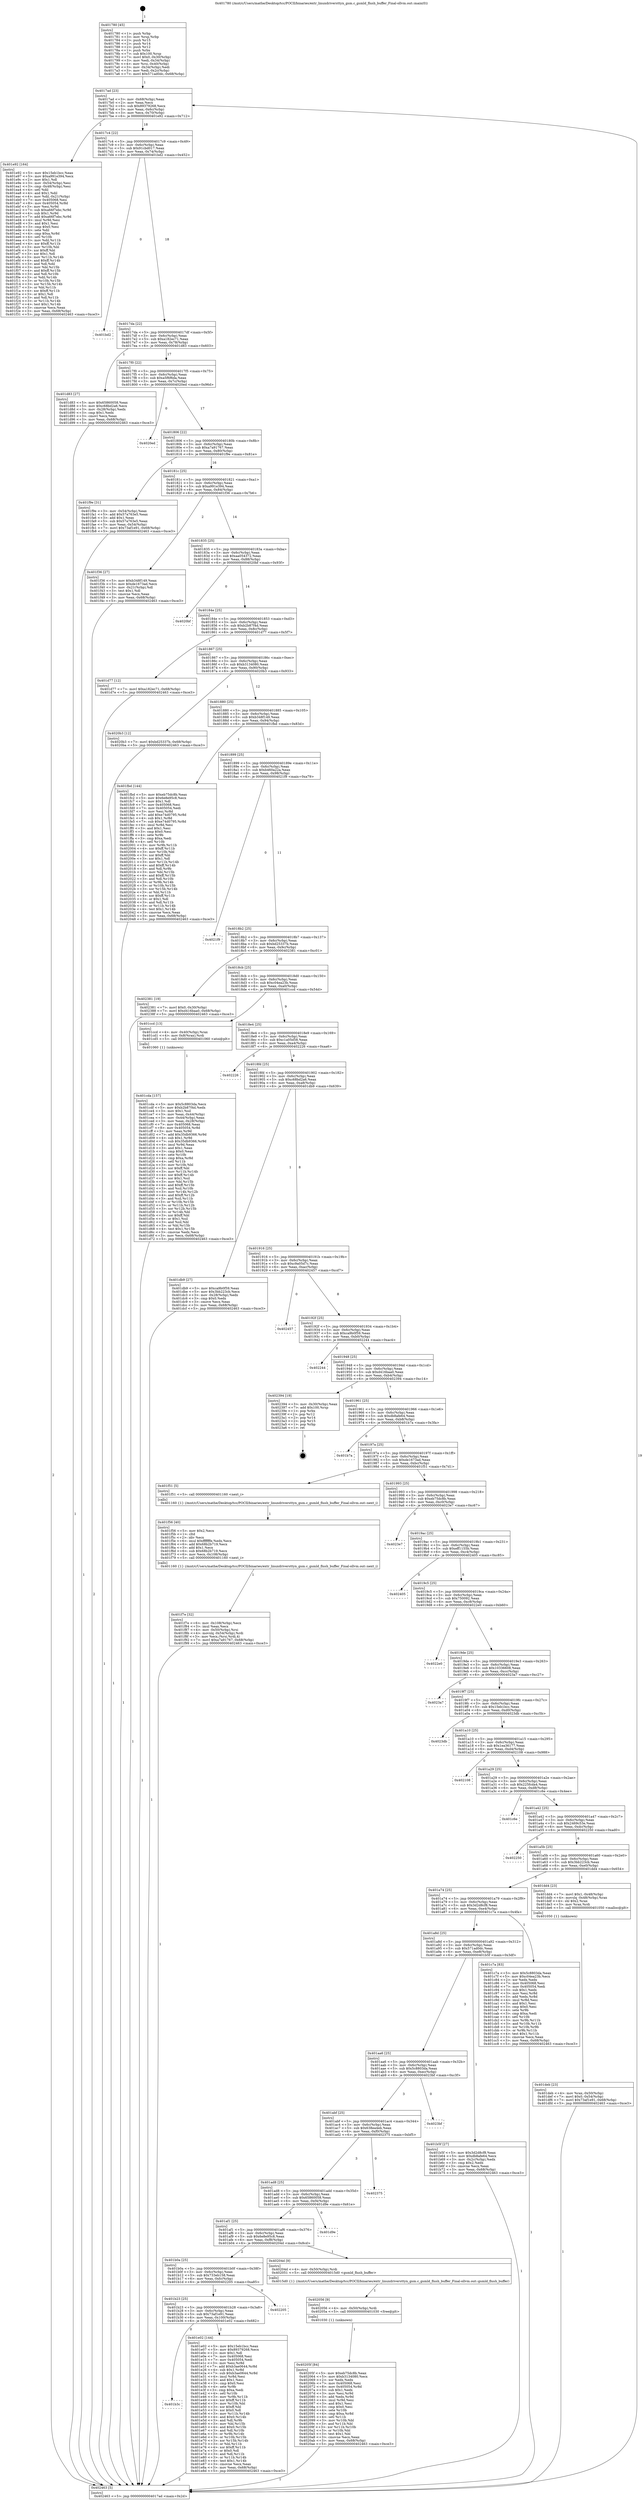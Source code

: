 digraph "0x401780" {
  label = "0x401780 (/mnt/c/Users/mathe/Desktop/tcc/POCII/binaries/extr_linuxdriversttyn_gsm.c_gsmld_flush_buffer_Final-ollvm.out::main(0))"
  labelloc = "t"
  node[shape=record]

  Entry [label="",width=0.3,height=0.3,shape=circle,fillcolor=black,style=filled]
  "0x4017ad" [label="{
     0x4017ad [23]\l
     | [instrs]\l
     &nbsp;&nbsp;0x4017ad \<+3\>: mov -0x68(%rbp),%eax\l
     &nbsp;&nbsp;0x4017b0 \<+2\>: mov %eax,%ecx\l
     &nbsp;&nbsp;0x4017b2 \<+6\>: sub $0x89379268,%ecx\l
     &nbsp;&nbsp;0x4017b8 \<+3\>: mov %eax,-0x6c(%rbp)\l
     &nbsp;&nbsp;0x4017bb \<+3\>: mov %ecx,-0x70(%rbp)\l
     &nbsp;&nbsp;0x4017be \<+6\>: je 0000000000401e92 \<main+0x712\>\l
  }"]
  "0x401e92" [label="{
     0x401e92 [164]\l
     | [instrs]\l
     &nbsp;&nbsp;0x401e92 \<+5\>: mov $0x15eb1bcc,%eax\l
     &nbsp;&nbsp;0x401e97 \<+5\>: mov $0xa991e394,%ecx\l
     &nbsp;&nbsp;0x401e9c \<+2\>: mov $0x1,%dl\l
     &nbsp;&nbsp;0x401e9e \<+3\>: mov -0x54(%rbp),%esi\l
     &nbsp;&nbsp;0x401ea1 \<+3\>: cmp -0x48(%rbp),%esi\l
     &nbsp;&nbsp;0x401ea4 \<+4\>: setl %dil\l
     &nbsp;&nbsp;0x401ea8 \<+4\>: and $0x1,%dil\l
     &nbsp;&nbsp;0x401eac \<+4\>: mov %dil,-0x21(%rbp)\l
     &nbsp;&nbsp;0x401eb0 \<+7\>: mov 0x405068,%esi\l
     &nbsp;&nbsp;0x401eb7 \<+8\>: mov 0x405054,%r8d\l
     &nbsp;&nbsp;0x401ebf \<+3\>: mov %esi,%r9d\l
     &nbsp;&nbsp;0x401ec2 \<+7\>: sub $0xa66f7ebc,%r9d\l
     &nbsp;&nbsp;0x401ec9 \<+4\>: sub $0x1,%r9d\l
     &nbsp;&nbsp;0x401ecd \<+7\>: add $0xa66f7ebc,%r9d\l
     &nbsp;&nbsp;0x401ed4 \<+4\>: imul %r9d,%esi\l
     &nbsp;&nbsp;0x401ed8 \<+3\>: and $0x1,%esi\l
     &nbsp;&nbsp;0x401edb \<+3\>: cmp $0x0,%esi\l
     &nbsp;&nbsp;0x401ede \<+4\>: sete %dil\l
     &nbsp;&nbsp;0x401ee2 \<+4\>: cmp $0xa,%r8d\l
     &nbsp;&nbsp;0x401ee6 \<+4\>: setl %r10b\l
     &nbsp;&nbsp;0x401eea \<+3\>: mov %dil,%r11b\l
     &nbsp;&nbsp;0x401eed \<+4\>: xor $0xff,%r11b\l
     &nbsp;&nbsp;0x401ef1 \<+3\>: mov %r10b,%bl\l
     &nbsp;&nbsp;0x401ef4 \<+3\>: xor $0xff,%bl\l
     &nbsp;&nbsp;0x401ef7 \<+3\>: xor $0x1,%dl\l
     &nbsp;&nbsp;0x401efa \<+3\>: mov %r11b,%r14b\l
     &nbsp;&nbsp;0x401efd \<+4\>: and $0xff,%r14b\l
     &nbsp;&nbsp;0x401f01 \<+3\>: and %dl,%dil\l
     &nbsp;&nbsp;0x401f04 \<+3\>: mov %bl,%r15b\l
     &nbsp;&nbsp;0x401f07 \<+4\>: and $0xff,%r15b\l
     &nbsp;&nbsp;0x401f0b \<+3\>: and %dl,%r10b\l
     &nbsp;&nbsp;0x401f0e \<+3\>: or %dil,%r14b\l
     &nbsp;&nbsp;0x401f11 \<+3\>: or %r10b,%r15b\l
     &nbsp;&nbsp;0x401f14 \<+3\>: xor %r15b,%r14b\l
     &nbsp;&nbsp;0x401f17 \<+3\>: or %bl,%r11b\l
     &nbsp;&nbsp;0x401f1a \<+4\>: xor $0xff,%r11b\l
     &nbsp;&nbsp;0x401f1e \<+3\>: or $0x1,%dl\l
     &nbsp;&nbsp;0x401f21 \<+3\>: and %dl,%r11b\l
     &nbsp;&nbsp;0x401f24 \<+3\>: or %r11b,%r14b\l
     &nbsp;&nbsp;0x401f27 \<+4\>: test $0x1,%r14b\l
     &nbsp;&nbsp;0x401f2b \<+3\>: cmovne %ecx,%eax\l
     &nbsp;&nbsp;0x401f2e \<+3\>: mov %eax,-0x68(%rbp)\l
     &nbsp;&nbsp;0x401f31 \<+5\>: jmp 0000000000402463 \<main+0xce3\>\l
  }"]
  "0x4017c4" [label="{
     0x4017c4 [22]\l
     | [instrs]\l
     &nbsp;&nbsp;0x4017c4 \<+5\>: jmp 00000000004017c9 \<main+0x49\>\l
     &nbsp;&nbsp;0x4017c9 \<+3\>: mov -0x6c(%rbp),%eax\l
     &nbsp;&nbsp;0x4017cc \<+5\>: sub $0x91cbd017,%eax\l
     &nbsp;&nbsp;0x4017d1 \<+3\>: mov %eax,-0x74(%rbp)\l
     &nbsp;&nbsp;0x4017d4 \<+6\>: je 0000000000401bd2 \<main+0x452\>\l
  }"]
  Exit [label="",width=0.3,height=0.3,shape=circle,fillcolor=black,style=filled,peripheries=2]
  "0x401bd2" [label="{
     0x401bd2\l
  }", style=dashed]
  "0x4017da" [label="{
     0x4017da [22]\l
     | [instrs]\l
     &nbsp;&nbsp;0x4017da \<+5\>: jmp 00000000004017df \<main+0x5f\>\l
     &nbsp;&nbsp;0x4017df \<+3\>: mov -0x6c(%rbp),%eax\l
     &nbsp;&nbsp;0x4017e2 \<+5\>: sub $0xa182ec71,%eax\l
     &nbsp;&nbsp;0x4017e7 \<+3\>: mov %eax,-0x78(%rbp)\l
     &nbsp;&nbsp;0x4017ea \<+6\>: je 0000000000401d83 \<main+0x603\>\l
  }"]
  "0x40205f" [label="{
     0x40205f [84]\l
     | [instrs]\l
     &nbsp;&nbsp;0x40205f \<+5\>: mov $0xeb75dc8b,%eax\l
     &nbsp;&nbsp;0x402064 \<+5\>: mov $0xb3134080,%ecx\l
     &nbsp;&nbsp;0x402069 \<+2\>: xor %edx,%edx\l
     &nbsp;&nbsp;0x40206b \<+7\>: mov 0x405068,%esi\l
     &nbsp;&nbsp;0x402072 \<+8\>: mov 0x405054,%r8d\l
     &nbsp;&nbsp;0x40207a \<+3\>: sub $0x1,%edx\l
     &nbsp;&nbsp;0x40207d \<+3\>: mov %esi,%r9d\l
     &nbsp;&nbsp;0x402080 \<+3\>: add %edx,%r9d\l
     &nbsp;&nbsp;0x402083 \<+4\>: imul %r9d,%esi\l
     &nbsp;&nbsp;0x402087 \<+3\>: and $0x1,%esi\l
     &nbsp;&nbsp;0x40208a \<+3\>: cmp $0x0,%esi\l
     &nbsp;&nbsp;0x40208d \<+4\>: sete %r10b\l
     &nbsp;&nbsp;0x402091 \<+4\>: cmp $0xa,%r8d\l
     &nbsp;&nbsp;0x402095 \<+4\>: setl %r11b\l
     &nbsp;&nbsp;0x402099 \<+3\>: mov %r10b,%bl\l
     &nbsp;&nbsp;0x40209c \<+3\>: and %r11b,%bl\l
     &nbsp;&nbsp;0x40209f \<+3\>: xor %r11b,%r10b\l
     &nbsp;&nbsp;0x4020a2 \<+3\>: or %r10b,%bl\l
     &nbsp;&nbsp;0x4020a5 \<+3\>: test $0x1,%bl\l
     &nbsp;&nbsp;0x4020a8 \<+3\>: cmovne %ecx,%eax\l
     &nbsp;&nbsp;0x4020ab \<+3\>: mov %eax,-0x68(%rbp)\l
     &nbsp;&nbsp;0x4020ae \<+5\>: jmp 0000000000402463 \<main+0xce3\>\l
  }"]
  "0x401d83" [label="{
     0x401d83 [27]\l
     | [instrs]\l
     &nbsp;&nbsp;0x401d83 \<+5\>: mov $0x65860058,%eax\l
     &nbsp;&nbsp;0x401d88 \<+5\>: mov $0xc68bd2a6,%ecx\l
     &nbsp;&nbsp;0x401d8d \<+3\>: mov -0x28(%rbp),%edx\l
     &nbsp;&nbsp;0x401d90 \<+3\>: cmp $0x1,%edx\l
     &nbsp;&nbsp;0x401d93 \<+3\>: cmovl %ecx,%eax\l
     &nbsp;&nbsp;0x401d96 \<+3\>: mov %eax,-0x68(%rbp)\l
     &nbsp;&nbsp;0x401d99 \<+5\>: jmp 0000000000402463 \<main+0xce3\>\l
  }"]
  "0x4017f0" [label="{
     0x4017f0 [22]\l
     | [instrs]\l
     &nbsp;&nbsp;0x4017f0 \<+5\>: jmp 00000000004017f5 \<main+0x75\>\l
     &nbsp;&nbsp;0x4017f5 \<+3\>: mov -0x6c(%rbp),%eax\l
     &nbsp;&nbsp;0x4017f8 \<+5\>: sub $0xa5f6f6da,%eax\l
     &nbsp;&nbsp;0x4017fd \<+3\>: mov %eax,-0x7c(%rbp)\l
     &nbsp;&nbsp;0x401800 \<+6\>: je 00000000004020ed \<main+0x96d\>\l
  }"]
  "0x402056" [label="{
     0x402056 [9]\l
     | [instrs]\l
     &nbsp;&nbsp;0x402056 \<+4\>: mov -0x50(%rbp),%rdi\l
     &nbsp;&nbsp;0x40205a \<+5\>: call 0000000000401030 \<free@plt\>\l
     | [calls]\l
     &nbsp;&nbsp;0x401030 \{1\} (unknown)\l
  }"]
  "0x4020ed" [label="{
     0x4020ed\l
  }", style=dashed]
  "0x401806" [label="{
     0x401806 [22]\l
     | [instrs]\l
     &nbsp;&nbsp;0x401806 \<+5\>: jmp 000000000040180b \<main+0x8b\>\l
     &nbsp;&nbsp;0x40180b \<+3\>: mov -0x6c(%rbp),%eax\l
     &nbsp;&nbsp;0x40180e \<+5\>: sub $0xa7a91767,%eax\l
     &nbsp;&nbsp;0x401813 \<+3\>: mov %eax,-0x80(%rbp)\l
     &nbsp;&nbsp;0x401816 \<+6\>: je 0000000000401f9e \<main+0x81e\>\l
  }"]
  "0x401f7e" [label="{
     0x401f7e [32]\l
     | [instrs]\l
     &nbsp;&nbsp;0x401f7e \<+6\>: mov -0x108(%rbp),%ecx\l
     &nbsp;&nbsp;0x401f84 \<+3\>: imul %eax,%ecx\l
     &nbsp;&nbsp;0x401f87 \<+4\>: mov -0x50(%rbp),%rsi\l
     &nbsp;&nbsp;0x401f8b \<+4\>: movslq -0x54(%rbp),%rdi\l
     &nbsp;&nbsp;0x401f8f \<+3\>: mov %ecx,(%rsi,%rdi,4)\l
     &nbsp;&nbsp;0x401f92 \<+7\>: movl $0xa7a91767,-0x68(%rbp)\l
     &nbsp;&nbsp;0x401f99 \<+5\>: jmp 0000000000402463 \<main+0xce3\>\l
  }"]
  "0x401f9e" [label="{
     0x401f9e [31]\l
     | [instrs]\l
     &nbsp;&nbsp;0x401f9e \<+3\>: mov -0x54(%rbp),%eax\l
     &nbsp;&nbsp;0x401fa1 \<+5\>: add $0x57a763e5,%eax\l
     &nbsp;&nbsp;0x401fa6 \<+3\>: add $0x1,%eax\l
     &nbsp;&nbsp;0x401fa9 \<+5\>: sub $0x57a763e5,%eax\l
     &nbsp;&nbsp;0x401fae \<+3\>: mov %eax,-0x54(%rbp)\l
     &nbsp;&nbsp;0x401fb1 \<+7\>: movl $0x73af1e91,-0x68(%rbp)\l
     &nbsp;&nbsp;0x401fb8 \<+5\>: jmp 0000000000402463 \<main+0xce3\>\l
  }"]
  "0x40181c" [label="{
     0x40181c [25]\l
     | [instrs]\l
     &nbsp;&nbsp;0x40181c \<+5\>: jmp 0000000000401821 \<main+0xa1\>\l
     &nbsp;&nbsp;0x401821 \<+3\>: mov -0x6c(%rbp),%eax\l
     &nbsp;&nbsp;0x401824 \<+5\>: sub $0xa991e394,%eax\l
     &nbsp;&nbsp;0x401829 \<+6\>: mov %eax,-0x84(%rbp)\l
     &nbsp;&nbsp;0x40182f \<+6\>: je 0000000000401f36 \<main+0x7b6\>\l
  }"]
  "0x401f56" [label="{
     0x401f56 [40]\l
     | [instrs]\l
     &nbsp;&nbsp;0x401f56 \<+5\>: mov $0x2,%ecx\l
     &nbsp;&nbsp;0x401f5b \<+1\>: cltd\l
     &nbsp;&nbsp;0x401f5c \<+2\>: idiv %ecx\l
     &nbsp;&nbsp;0x401f5e \<+6\>: imul $0xfffffffe,%edx,%ecx\l
     &nbsp;&nbsp;0x401f64 \<+6\>: add $0x68b2b719,%ecx\l
     &nbsp;&nbsp;0x401f6a \<+3\>: add $0x1,%ecx\l
     &nbsp;&nbsp;0x401f6d \<+6\>: sub $0x68b2b719,%ecx\l
     &nbsp;&nbsp;0x401f73 \<+6\>: mov %ecx,-0x108(%rbp)\l
     &nbsp;&nbsp;0x401f79 \<+5\>: call 0000000000401160 \<next_i\>\l
     | [calls]\l
     &nbsp;&nbsp;0x401160 \{1\} (/mnt/c/Users/mathe/Desktop/tcc/POCII/binaries/extr_linuxdriversttyn_gsm.c_gsmld_flush_buffer_Final-ollvm.out::next_i)\l
  }"]
  "0x401f36" [label="{
     0x401f36 [27]\l
     | [instrs]\l
     &nbsp;&nbsp;0x401f36 \<+5\>: mov $0xb348f149,%eax\l
     &nbsp;&nbsp;0x401f3b \<+5\>: mov $0xde1673ad,%ecx\l
     &nbsp;&nbsp;0x401f40 \<+3\>: mov -0x21(%rbp),%dl\l
     &nbsp;&nbsp;0x401f43 \<+3\>: test $0x1,%dl\l
     &nbsp;&nbsp;0x401f46 \<+3\>: cmovne %ecx,%eax\l
     &nbsp;&nbsp;0x401f49 \<+3\>: mov %eax,-0x68(%rbp)\l
     &nbsp;&nbsp;0x401f4c \<+5\>: jmp 0000000000402463 \<main+0xce3\>\l
  }"]
  "0x401835" [label="{
     0x401835 [25]\l
     | [instrs]\l
     &nbsp;&nbsp;0x401835 \<+5\>: jmp 000000000040183a \<main+0xba\>\l
     &nbsp;&nbsp;0x40183a \<+3\>: mov -0x6c(%rbp),%eax\l
     &nbsp;&nbsp;0x40183d \<+5\>: sub $0xaa054372,%eax\l
     &nbsp;&nbsp;0x401842 \<+6\>: mov %eax,-0x88(%rbp)\l
     &nbsp;&nbsp;0x401848 \<+6\>: je 00000000004020bf \<main+0x93f\>\l
  }"]
  "0x401b3c" [label="{
     0x401b3c\l
  }", style=dashed]
  "0x4020bf" [label="{
     0x4020bf\l
  }", style=dashed]
  "0x40184e" [label="{
     0x40184e [25]\l
     | [instrs]\l
     &nbsp;&nbsp;0x40184e \<+5\>: jmp 0000000000401853 \<main+0xd3\>\l
     &nbsp;&nbsp;0x401853 \<+3\>: mov -0x6c(%rbp),%eax\l
     &nbsp;&nbsp;0x401856 \<+5\>: sub $0xb2b87f4d,%eax\l
     &nbsp;&nbsp;0x40185b \<+6\>: mov %eax,-0x8c(%rbp)\l
     &nbsp;&nbsp;0x401861 \<+6\>: je 0000000000401d77 \<main+0x5f7\>\l
  }"]
  "0x401e02" [label="{
     0x401e02 [144]\l
     | [instrs]\l
     &nbsp;&nbsp;0x401e02 \<+5\>: mov $0x15eb1bcc,%eax\l
     &nbsp;&nbsp;0x401e07 \<+5\>: mov $0x89379268,%ecx\l
     &nbsp;&nbsp;0x401e0c \<+2\>: mov $0x1,%dl\l
     &nbsp;&nbsp;0x401e0e \<+7\>: mov 0x405068,%esi\l
     &nbsp;&nbsp;0x401e15 \<+7\>: mov 0x405054,%edi\l
     &nbsp;&nbsp;0x401e1c \<+3\>: mov %esi,%r8d\l
     &nbsp;&nbsp;0x401e1f \<+7\>: add $0xb3ae0644,%r8d\l
     &nbsp;&nbsp;0x401e26 \<+4\>: sub $0x1,%r8d\l
     &nbsp;&nbsp;0x401e2a \<+7\>: sub $0xb3ae0644,%r8d\l
     &nbsp;&nbsp;0x401e31 \<+4\>: imul %r8d,%esi\l
     &nbsp;&nbsp;0x401e35 \<+3\>: and $0x1,%esi\l
     &nbsp;&nbsp;0x401e38 \<+3\>: cmp $0x0,%esi\l
     &nbsp;&nbsp;0x401e3b \<+4\>: sete %r9b\l
     &nbsp;&nbsp;0x401e3f \<+3\>: cmp $0xa,%edi\l
     &nbsp;&nbsp;0x401e42 \<+4\>: setl %r10b\l
     &nbsp;&nbsp;0x401e46 \<+3\>: mov %r9b,%r11b\l
     &nbsp;&nbsp;0x401e49 \<+4\>: xor $0xff,%r11b\l
     &nbsp;&nbsp;0x401e4d \<+3\>: mov %r10b,%bl\l
     &nbsp;&nbsp;0x401e50 \<+3\>: xor $0xff,%bl\l
     &nbsp;&nbsp;0x401e53 \<+3\>: xor $0x0,%dl\l
     &nbsp;&nbsp;0x401e56 \<+3\>: mov %r11b,%r14b\l
     &nbsp;&nbsp;0x401e59 \<+4\>: and $0x0,%r14b\l
     &nbsp;&nbsp;0x401e5d \<+3\>: and %dl,%r9b\l
     &nbsp;&nbsp;0x401e60 \<+3\>: mov %bl,%r15b\l
     &nbsp;&nbsp;0x401e63 \<+4\>: and $0x0,%r15b\l
     &nbsp;&nbsp;0x401e67 \<+3\>: and %dl,%r10b\l
     &nbsp;&nbsp;0x401e6a \<+3\>: or %r9b,%r14b\l
     &nbsp;&nbsp;0x401e6d \<+3\>: or %r10b,%r15b\l
     &nbsp;&nbsp;0x401e70 \<+3\>: xor %r15b,%r14b\l
     &nbsp;&nbsp;0x401e73 \<+3\>: or %bl,%r11b\l
     &nbsp;&nbsp;0x401e76 \<+4\>: xor $0xff,%r11b\l
     &nbsp;&nbsp;0x401e7a \<+3\>: or $0x0,%dl\l
     &nbsp;&nbsp;0x401e7d \<+3\>: and %dl,%r11b\l
     &nbsp;&nbsp;0x401e80 \<+3\>: or %r11b,%r14b\l
     &nbsp;&nbsp;0x401e83 \<+4\>: test $0x1,%r14b\l
     &nbsp;&nbsp;0x401e87 \<+3\>: cmovne %ecx,%eax\l
     &nbsp;&nbsp;0x401e8a \<+3\>: mov %eax,-0x68(%rbp)\l
     &nbsp;&nbsp;0x401e8d \<+5\>: jmp 0000000000402463 \<main+0xce3\>\l
  }"]
  "0x401d77" [label="{
     0x401d77 [12]\l
     | [instrs]\l
     &nbsp;&nbsp;0x401d77 \<+7\>: movl $0xa182ec71,-0x68(%rbp)\l
     &nbsp;&nbsp;0x401d7e \<+5\>: jmp 0000000000402463 \<main+0xce3\>\l
  }"]
  "0x401867" [label="{
     0x401867 [25]\l
     | [instrs]\l
     &nbsp;&nbsp;0x401867 \<+5\>: jmp 000000000040186c \<main+0xec\>\l
     &nbsp;&nbsp;0x40186c \<+3\>: mov -0x6c(%rbp),%eax\l
     &nbsp;&nbsp;0x40186f \<+5\>: sub $0xb3134080,%eax\l
     &nbsp;&nbsp;0x401874 \<+6\>: mov %eax,-0x90(%rbp)\l
     &nbsp;&nbsp;0x40187a \<+6\>: je 00000000004020b3 \<main+0x933\>\l
  }"]
  "0x401b23" [label="{
     0x401b23 [25]\l
     | [instrs]\l
     &nbsp;&nbsp;0x401b23 \<+5\>: jmp 0000000000401b28 \<main+0x3a8\>\l
     &nbsp;&nbsp;0x401b28 \<+3\>: mov -0x6c(%rbp),%eax\l
     &nbsp;&nbsp;0x401b2b \<+5\>: sub $0x73af1e91,%eax\l
     &nbsp;&nbsp;0x401b30 \<+6\>: mov %eax,-0x100(%rbp)\l
     &nbsp;&nbsp;0x401b36 \<+6\>: je 0000000000401e02 \<main+0x682\>\l
  }"]
  "0x4020b3" [label="{
     0x4020b3 [12]\l
     | [instrs]\l
     &nbsp;&nbsp;0x4020b3 \<+7\>: movl $0xbd25337b,-0x68(%rbp)\l
     &nbsp;&nbsp;0x4020ba \<+5\>: jmp 0000000000402463 \<main+0xce3\>\l
  }"]
  "0x401880" [label="{
     0x401880 [25]\l
     | [instrs]\l
     &nbsp;&nbsp;0x401880 \<+5\>: jmp 0000000000401885 \<main+0x105\>\l
     &nbsp;&nbsp;0x401885 \<+3\>: mov -0x6c(%rbp),%eax\l
     &nbsp;&nbsp;0x401888 \<+5\>: sub $0xb348f149,%eax\l
     &nbsp;&nbsp;0x40188d \<+6\>: mov %eax,-0x94(%rbp)\l
     &nbsp;&nbsp;0x401893 \<+6\>: je 0000000000401fbd \<main+0x83d\>\l
  }"]
  "0x402205" [label="{
     0x402205\l
  }", style=dashed]
  "0x401fbd" [label="{
     0x401fbd [144]\l
     | [instrs]\l
     &nbsp;&nbsp;0x401fbd \<+5\>: mov $0xeb75dc8b,%eax\l
     &nbsp;&nbsp;0x401fc2 \<+5\>: mov $0x6e8e95c8,%ecx\l
     &nbsp;&nbsp;0x401fc7 \<+2\>: mov $0x1,%dl\l
     &nbsp;&nbsp;0x401fc9 \<+7\>: mov 0x405068,%esi\l
     &nbsp;&nbsp;0x401fd0 \<+7\>: mov 0x405054,%edi\l
     &nbsp;&nbsp;0x401fd7 \<+3\>: mov %esi,%r8d\l
     &nbsp;&nbsp;0x401fda \<+7\>: add $0xe74d0795,%r8d\l
     &nbsp;&nbsp;0x401fe1 \<+4\>: sub $0x1,%r8d\l
     &nbsp;&nbsp;0x401fe5 \<+7\>: sub $0xe74d0795,%r8d\l
     &nbsp;&nbsp;0x401fec \<+4\>: imul %r8d,%esi\l
     &nbsp;&nbsp;0x401ff0 \<+3\>: and $0x1,%esi\l
     &nbsp;&nbsp;0x401ff3 \<+3\>: cmp $0x0,%esi\l
     &nbsp;&nbsp;0x401ff6 \<+4\>: sete %r9b\l
     &nbsp;&nbsp;0x401ffa \<+3\>: cmp $0xa,%edi\l
     &nbsp;&nbsp;0x401ffd \<+4\>: setl %r10b\l
     &nbsp;&nbsp;0x402001 \<+3\>: mov %r9b,%r11b\l
     &nbsp;&nbsp;0x402004 \<+4\>: xor $0xff,%r11b\l
     &nbsp;&nbsp;0x402008 \<+3\>: mov %r10b,%bl\l
     &nbsp;&nbsp;0x40200b \<+3\>: xor $0xff,%bl\l
     &nbsp;&nbsp;0x40200e \<+3\>: xor $0x1,%dl\l
     &nbsp;&nbsp;0x402011 \<+3\>: mov %r11b,%r14b\l
     &nbsp;&nbsp;0x402014 \<+4\>: and $0xff,%r14b\l
     &nbsp;&nbsp;0x402018 \<+3\>: and %dl,%r9b\l
     &nbsp;&nbsp;0x40201b \<+3\>: mov %bl,%r15b\l
     &nbsp;&nbsp;0x40201e \<+4\>: and $0xff,%r15b\l
     &nbsp;&nbsp;0x402022 \<+3\>: and %dl,%r10b\l
     &nbsp;&nbsp;0x402025 \<+3\>: or %r9b,%r14b\l
     &nbsp;&nbsp;0x402028 \<+3\>: or %r10b,%r15b\l
     &nbsp;&nbsp;0x40202b \<+3\>: xor %r15b,%r14b\l
     &nbsp;&nbsp;0x40202e \<+3\>: or %bl,%r11b\l
     &nbsp;&nbsp;0x402031 \<+4\>: xor $0xff,%r11b\l
     &nbsp;&nbsp;0x402035 \<+3\>: or $0x1,%dl\l
     &nbsp;&nbsp;0x402038 \<+3\>: and %dl,%r11b\l
     &nbsp;&nbsp;0x40203b \<+3\>: or %r11b,%r14b\l
     &nbsp;&nbsp;0x40203e \<+4\>: test $0x1,%r14b\l
     &nbsp;&nbsp;0x402042 \<+3\>: cmovne %ecx,%eax\l
     &nbsp;&nbsp;0x402045 \<+3\>: mov %eax,-0x68(%rbp)\l
     &nbsp;&nbsp;0x402048 \<+5\>: jmp 0000000000402463 \<main+0xce3\>\l
  }"]
  "0x401899" [label="{
     0x401899 [25]\l
     | [instrs]\l
     &nbsp;&nbsp;0x401899 \<+5\>: jmp 000000000040189e \<main+0x11e\>\l
     &nbsp;&nbsp;0x40189e \<+3\>: mov -0x6c(%rbp),%eax\l
     &nbsp;&nbsp;0x4018a1 \<+5\>: sub $0xb460a22a,%eax\l
     &nbsp;&nbsp;0x4018a6 \<+6\>: mov %eax,-0x98(%rbp)\l
     &nbsp;&nbsp;0x4018ac \<+6\>: je 00000000004021f9 \<main+0xa79\>\l
  }"]
  "0x401b0a" [label="{
     0x401b0a [25]\l
     | [instrs]\l
     &nbsp;&nbsp;0x401b0a \<+5\>: jmp 0000000000401b0f \<main+0x38f\>\l
     &nbsp;&nbsp;0x401b0f \<+3\>: mov -0x6c(%rbp),%eax\l
     &nbsp;&nbsp;0x401b12 \<+5\>: sub $0x733eb158,%eax\l
     &nbsp;&nbsp;0x401b17 \<+6\>: mov %eax,-0xfc(%rbp)\l
     &nbsp;&nbsp;0x401b1d \<+6\>: je 0000000000402205 \<main+0xa85\>\l
  }"]
  "0x4021f9" [label="{
     0x4021f9\l
  }", style=dashed]
  "0x4018b2" [label="{
     0x4018b2 [25]\l
     | [instrs]\l
     &nbsp;&nbsp;0x4018b2 \<+5\>: jmp 00000000004018b7 \<main+0x137\>\l
     &nbsp;&nbsp;0x4018b7 \<+3\>: mov -0x6c(%rbp),%eax\l
     &nbsp;&nbsp;0x4018ba \<+5\>: sub $0xbd25337b,%eax\l
     &nbsp;&nbsp;0x4018bf \<+6\>: mov %eax,-0x9c(%rbp)\l
     &nbsp;&nbsp;0x4018c5 \<+6\>: je 0000000000402381 \<main+0xc01\>\l
  }"]
  "0x40204d" [label="{
     0x40204d [9]\l
     | [instrs]\l
     &nbsp;&nbsp;0x40204d \<+4\>: mov -0x50(%rbp),%rdi\l
     &nbsp;&nbsp;0x402051 \<+5\>: call 00000000004015d0 \<gsmld_flush_buffer\>\l
     | [calls]\l
     &nbsp;&nbsp;0x4015d0 \{1\} (/mnt/c/Users/mathe/Desktop/tcc/POCII/binaries/extr_linuxdriversttyn_gsm.c_gsmld_flush_buffer_Final-ollvm.out::gsmld_flush_buffer)\l
  }"]
  "0x402381" [label="{
     0x402381 [19]\l
     | [instrs]\l
     &nbsp;&nbsp;0x402381 \<+7\>: movl $0x0,-0x30(%rbp)\l
     &nbsp;&nbsp;0x402388 \<+7\>: movl $0xd416baa0,-0x68(%rbp)\l
     &nbsp;&nbsp;0x40238f \<+5\>: jmp 0000000000402463 \<main+0xce3\>\l
  }"]
  "0x4018cb" [label="{
     0x4018cb [25]\l
     | [instrs]\l
     &nbsp;&nbsp;0x4018cb \<+5\>: jmp 00000000004018d0 \<main+0x150\>\l
     &nbsp;&nbsp;0x4018d0 \<+3\>: mov -0x6c(%rbp),%eax\l
     &nbsp;&nbsp;0x4018d3 \<+5\>: sub $0xc04ea23b,%eax\l
     &nbsp;&nbsp;0x4018d8 \<+6\>: mov %eax,-0xa0(%rbp)\l
     &nbsp;&nbsp;0x4018de \<+6\>: je 0000000000401ccd \<main+0x54d\>\l
  }"]
  "0x401af1" [label="{
     0x401af1 [25]\l
     | [instrs]\l
     &nbsp;&nbsp;0x401af1 \<+5\>: jmp 0000000000401af6 \<main+0x376\>\l
     &nbsp;&nbsp;0x401af6 \<+3\>: mov -0x6c(%rbp),%eax\l
     &nbsp;&nbsp;0x401af9 \<+5\>: sub $0x6e8e95c8,%eax\l
     &nbsp;&nbsp;0x401afe \<+6\>: mov %eax,-0xf8(%rbp)\l
     &nbsp;&nbsp;0x401b04 \<+6\>: je 000000000040204d \<main+0x8cd\>\l
  }"]
  "0x401ccd" [label="{
     0x401ccd [13]\l
     | [instrs]\l
     &nbsp;&nbsp;0x401ccd \<+4\>: mov -0x40(%rbp),%rax\l
     &nbsp;&nbsp;0x401cd1 \<+4\>: mov 0x8(%rax),%rdi\l
     &nbsp;&nbsp;0x401cd5 \<+5\>: call 0000000000401060 \<atoi@plt\>\l
     | [calls]\l
     &nbsp;&nbsp;0x401060 \{1\} (unknown)\l
  }"]
  "0x4018e4" [label="{
     0x4018e4 [25]\l
     | [instrs]\l
     &nbsp;&nbsp;0x4018e4 \<+5\>: jmp 00000000004018e9 \<main+0x169\>\l
     &nbsp;&nbsp;0x4018e9 \<+3\>: mov -0x6c(%rbp),%eax\l
     &nbsp;&nbsp;0x4018ec \<+5\>: sub $0xc1a05d58,%eax\l
     &nbsp;&nbsp;0x4018f1 \<+6\>: mov %eax,-0xa4(%rbp)\l
     &nbsp;&nbsp;0x4018f7 \<+6\>: je 0000000000402226 \<main+0xaa6\>\l
  }"]
  "0x401d9e" [label="{
     0x401d9e\l
  }", style=dashed]
  "0x402226" [label="{
     0x402226\l
  }", style=dashed]
  "0x4018fd" [label="{
     0x4018fd [25]\l
     | [instrs]\l
     &nbsp;&nbsp;0x4018fd \<+5\>: jmp 0000000000401902 \<main+0x182\>\l
     &nbsp;&nbsp;0x401902 \<+3\>: mov -0x6c(%rbp),%eax\l
     &nbsp;&nbsp;0x401905 \<+5\>: sub $0xc68bd2a6,%eax\l
     &nbsp;&nbsp;0x40190a \<+6\>: mov %eax,-0xa8(%rbp)\l
     &nbsp;&nbsp;0x401910 \<+6\>: je 0000000000401db9 \<main+0x639\>\l
  }"]
  "0x401ad8" [label="{
     0x401ad8 [25]\l
     | [instrs]\l
     &nbsp;&nbsp;0x401ad8 \<+5\>: jmp 0000000000401add \<main+0x35d\>\l
     &nbsp;&nbsp;0x401add \<+3\>: mov -0x6c(%rbp),%eax\l
     &nbsp;&nbsp;0x401ae0 \<+5\>: sub $0x65860058,%eax\l
     &nbsp;&nbsp;0x401ae5 \<+6\>: mov %eax,-0xf4(%rbp)\l
     &nbsp;&nbsp;0x401aeb \<+6\>: je 0000000000401d9e \<main+0x61e\>\l
  }"]
  "0x401db9" [label="{
     0x401db9 [27]\l
     | [instrs]\l
     &nbsp;&nbsp;0x401db9 \<+5\>: mov $0xca9b0f59,%eax\l
     &nbsp;&nbsp;0x401dbe \<+5\>: mov $0x3bb223cb,%ecx\l
     &nbsp;&nbsp;0x401dc3 \<+3\>: mov -0x28(%rbp),%edx\l
     &nbsp;&nbsp;0x401dc6 \<+3\>: cmp $0x0,%edx\l
     &nbsp;&nbsp;0x401dc9 \<+3\>: cmove %ecx,%eax\l
     &nbsp;&nbsp;0x401dcc \<+3\>: mov %eax,-0x68(%rbp)\l
     &nbsp;&nbsp;0x401dcf \<+5\>: jmp 0000000000402463 \<main+0xce3\>\l
  }"]
  "0x401916" [label="{
     0x401916 [25]\l
     | [instrs]\l
     &nbsp;&nbsp;0x401916 \<+5\>: jmp 000000000040191b \<main+0x19b\>\l
     &nbsp;&nbsp;0x40191b \<+3\>: mov -0x6c(%rbp),%eax\l
     &nbsp;&nbsp;0x40191e \<+5\>: sub $0xc9a05d7c,%eax\l
     &nbsp;&nbsp;0x401923 \<+6\>: mov %eax,-0xac(%rbp)\l
     &nbsp;&nbsp;0x401929 \<+6\>: je 0000000000402457 \<main+0xcd7\>\l
  }"]
  "0x402375" [label="{
     0x402375\l
  }", style=dashed]
  "0x402457" [label="{
     0x402457\l
  }", style=dashed]
  "0x40192f" [label="{
     0x40192f [25]\l
     | [instrs]\l
     &nbsp;&nbsp;0x40192f \<+5\>: jmp 0000000000401934 \<main+0x1b4\>\l
     &nbsp;&nbsp;0x401934 \<+3\>: mov -0x6c(%rbp),%eax\l
     &nbsp;&nbsp;0x401937 \<+5\>: sub $0xca9b0f59,%eax\l
     &nbsp;&nbsp;0x40193c \<+6\>: mov %eax,-0xb0(%rbp)\l
     &nbsp;&nbsp;0x401942 \<+6\>: je 0000000000402244 \<main+0xac4\>\l
  }"]
  "0x401abf" [label="{
     0x401abf [25]\l
     | [instrs]\l
     &nbsp;&nbsp;0x401abf \<+5\>: jmp 0000000000401ac4 \<main+0x344\>\l
     &nbsp;&nbsp;0x401ac4 \<+3\>: mov -0x6c(%rbp),%eax\l
     &nbsp;&nbsp;0x401ac7 \<+5\>: sub $0x638ea4eb,%eax\l
     &nbsp;&nbsp;0x401acc \<+6\>: mov %eax,-0xf0(%rbp)\l
     &nbsp;&nbsp;0x401ad2 \<+6\>: je 0000000000402375 \<main+0xbf5\>\l
  }"]
  "0x402244" [label="{
     0x402244\l
  }", style=dashed]
  "0x401948" [label="{
     0x401948 [25]\l
     | [instrs]\l
     &nbsp;&nbsp;0x401948 \<+5\>: jmp 000000000040194d \<main+0x1cd\>\l
     &nbsp;&nbsp;0x40194d \<+3\>: mov -0x6c(%rbp),%eax\l
     &nbsp;&nbsp;0x401950 \<+5\>: sub $0xd416baa0,%eax\l
     &nbsp;&nbsp;0x401955 \<+6\>: mov %eax,-0xb4(%rbp)\l
     &nbsp;&nbsp;0x40195b \<+6\>: je 0000000000402394 \<main+0xc14\>\l
  }"]
  "0x4023bf" [label="{
     0x4023bf\l
  }", style=dashed]
  "0x402394" [label="{
     0x402394 [19]\l
     | [instrs]\l
     &nbsp;&nbsp;0x402394 \<+3\>: mov -0x30(%rbp),%eax\l
     &nbsp;&nbsp;0x402397 \<+7\>: add $0x100,%rsp\l
     &nbsp;&nbsp;0x40239e \<+1\>: pop %rbx\l
     &nbsp;&nbsp;0x40239f \<+2\>: pop %r12\l
     &nbsp;&nbsp;0x4023a1 \<+2\>: pop %r14\l
     &nbsp;&nbsp;0x4023a3 \<+2\>: pop %r15\l
     &nbsp;&nbsp;0x4023a5 \<+1\>: pop %rbp\l
     &nbsp;&nbsp;0x4023a6 \<+1\>: ret\l
  }"]
  "0x401961" [label="{
     0x401961 [25]\l
     | [instrs]\l
     &nbsp;&nbsp;0x401961 \<+5\>: jmp 0000000000401966 \<main+0x1e6\>\l
     &nbsp;&nbsp;0x401966 \<+3\>: mov -0x6c(%rbp),%eax\l
     &nbsp;&nbsp;0x401969 \<+5\>: sub $0xdb8afe64,%eax\l
     &nbsp;&nbsp;0x40196e \<+6\>: mov %eax,-0xb8(%rbp)\l
     &nbsp;&nbsp;0x401974 \<+6\>: je 0000000000401b7a \<main+0x3fa\>\l
  }"]
  "0x401deb" [label="{
     0x401deb [23]\l
     | [instrs]\l
     &nbsp;&nbsp;0x401deb \<+4\>: mov %rax,-0x50(%rbp)\l
     &nbsp;&nbsp;0x401def \<+7\>: movl $0x0,-0x54(%rbp)\l
     &nbsp;&nbsp;0x401df6 \<+7\>: movl $0x73af1e91,-0x68(%rbp)\l
     &nbsp;&nbsp;0x401dfd \<+5\>: jmp 0000000000402463 \<main+0xce3\>\l
  }"]
  "0x401b7a" [label="{
     0x401b7a\l
  }", style=dashed]
  "0x40197a" [label="{
     0x40197a [25]\l
     | [instrs]\l
     &nbsp;&nbsp;0x40197a \<+5\>: jmp 000000000040197f \<main+0x1ff\>\l
     &nbsp;&nbsp;0x40197f \<+3\>: mov -0x6c(%rbp),%eax\l
     &nbsp;&nbsp;0x401982 \<+5\>: sub $0xde1673ad,%eax\l
     &nbsp;&nbsp;0x401987 \<+6\>: mov %eax,-0xbc(%rbp)\l
     &nbsp;&nbsp;0x40198d \<+6\>: je 0000000000401f51 \<main+0x7d1\>\l
  }"]
  "0x401cda" [label="{
     0x401cda [157]\l
     | [instrs]\l
     &nbsp;&nbsp;0x401cda \<+5\>: mov $0x5c8803da,%ecx\l
     &nbsp;&nbsp;0x401cdf \<+5\>: mov $0xb2b87f4d,%edx\l
     &nbsp;&nbsp;0x401ce4 \<+3\>: mov $0x1,%sil\l
     &nbsp;&nbsp;0x401ce7 \<+3\>: mov %eax,-0x44(%rbp)\l
     &nbsp;&nbsp;0x401cea \<+3\>: mov -0x44(%rbp),%eax\l
     &nbsp;&nbsp;0x401ced \<+3\>: mov %eax,-0x28(%rbp)\l
     &nbsp;&nbsp;0x401cf0 \<+7\>: mov 0x405068,%eax\l
     &nbsp;&nbsp;0x401cf7 \<+8\>: mov 0x405054,%r8d\l
     &nbsp;&nbsp;0x401cff \<+3\>: mov %eax,%r9d\l
     &nbsp;&nbsp;0x401d02 \<+7\>: add $0x35db9366,%r9d\l
     &nbsp;&nbsp;0x401d09 \<+4\>: sub $0x1,%r9d\l
     &nbsp;&nbsp;0x401d0d \<+7\>: sub $0x35db9366,%r9d\l
     &nbsp;&nbsp;0x401d14 \<+4\>: imul %r9d,%eax\l
     &nbsp;&nbsp;0x401d18 \<+3\>: and $0x1,%eax\l
     &nbsp;&nbsp;0x401d1b \<+3\>: cmp $0x0,%eax\l
     &nbsp;&nbsp;0x401d1e \<+4\>: sete %r10b\l
     &nbsp;&nbsp;0x401d22 \<+4\>: cmp $0xa,%r8d\l
     &nbsp;&nbsp;0x401d26 \<+4\>: setl %r11b\l
     &nbsp;&nbsp;0x401d2a \<+3\>: mov %r10b,%bl\l
     &nbsp;&nbsp;0x401d2d \<+3\>: xor $0xff,%bl\l
     &nbsp;&nbsp;0x401d30 \<+3\>: mov %r11b,%r14b\l
     &nbsp;&nbsp;0x401d33 \<+4\>: xor $0xff,%r14b\l
     &nbsp;&nbsp;0x401d37 \<+4\>: xor $0x1,%sil\l
     &nbsp;&nbsp;0x401d3b \<+3\>: mov %bl,%r15b\l
     &nbsp;&nbsp;0x401d3e \<+4\>: and $0xff,%r15b\l
     &nbsp;&nbsp;0x401d42 \<+3\>: and %sil,%r10b\l
     &nbsp;&nbsp;0x401d45 \<+3\>: mov %r14b,%r12b\l
     &nbsp;&nbsp;0x401d48 \<+4\>: and $0xff,%r12b\l
     &nbsp;&nbsp;0x401d4c \<+3\>: and %sil,%r11b\l
     &nbsp;&nbsp;0x401d4f \<+3\>: or %r10b,%r15b\l
     &nbsp;&nbsp;0x401d52 \<+3\>: or %r11b,%r12b\l
     &nbsp;&nbsp;0x401d55 \<+3\>: xor %r12b,%r15b\l
     &nbsp;&nbsp;0x401d58 \<+3\>: or %r14b,%bl\l
     &nbsp;&nbsp;0x401d5b \<+3\>: xor $0xff,%bl\l
     &nbsp;&nbsp;0x401d5e \<+4\>: or $0x1,%sil\l
     &nbsp;&nbsp;0x401d62 \<+3\>: and %sil,%bl\l
     &nbsp;&nbsp;0x401d65 \<+3\>: or %bl,%r15b\l
     &nbsp;&nbsp;0x401d68 \<+4\>: test $0x1,%r15b\l
     &nbsp;&nbsp;0x401d6c \<+3\>: cmovne %edx,%ecx\l
     &nbsp;&nbsp;0x401d6f \<+3\>: mov %ecx,-0x68(%rbp)\l
     &nbsp;&nbsp;0x401d72 \<+5\>: jmp 0000000000402463 \<main+0xce3\>\l
  }"]
  "0x401f51" [label="{
     0x401f51 [5]\l
     | [instrs]\l
     &nbsp;&nbsp;0x401f51 \<+5\>: call 0000000000401160 \<next_i\>\l
     | [calls]\l
     &nbsp;&nbsp;0x401160 \{1\} (/mnt/c/Users/mathe/Desktop/tcc/POCII/binaries/extr_linuxdriversttyn_gsm.c_gsmld_flush_buffer_Final-ollvm.out::next_i)\l
  }"]
  "0x401993" [label="{
     0x401993 [25]\l
     | [instrs]\l
     &nbsp;&nbsp;0x401993 \<+5\>: jmp 0000000000401998 \<main+0x218\>\l
     &nbsp;&nbsp;0x401998 \<+3\>: mov -0x6c(%rbp),%eax\l
     &nbsp;&nbsp;0x40199b \<+5\>: sub $0xeb75dc8b,%eax\l
     &nbsp;&nbsp;0x4019a0 \<+6\>: mov %eax,-0xc0(%rbp)\l
     &nbsp;&nbsp;0x4019a6 \<+6\>: je 00000000004023e7 \<main+0xc67\>\l
  }"]
  "0x401780" [label="{
     0x401780 [45]\l
     | [instrs]\l
     &nbsp;&nbsp;0x401780 \<+1\>: push %rbp\l
     &nbsp;&nbsp;0x401781 \<+3\>: mov %rsp,%rbp\l
     &nbsp;&nbsp;0x401784 \<+2\>: push %r15\l
     &nbsp;&nbsp;0x401786 \<+2\>: push %r14\l
     &nbsp;&nbsp;0x401788 \<+2\>: push %r12\l
     &nbsp;&nbsp;0x40178a \<+1\>: push %rbx\l
     &nbsp;&nbsp;0x40178b \<+7\>: sub $0x100,%rsp\l
     &nbsp;&nbsp;0x401792 \<+7\>: movl $0x0,-0x30(%rbp)\l
     &nbsp;&nbsp;0x401799 \<+3\>: mov %edi,-0x34(%rbp)\l
     &nbsp;&nbsp;0x40179c \<+4\>: mov %rsi,-0x40(%rbp)\l
     &nbsp;&nbsp;0x4017a0 \<+3\>: mov -0x34(%rbp),%edi\l
     &nbsp;&nbsp;0x4017a3 \<+3\>: mov %edi,-0x2c(%rbp)\l
     &nbsp;&nbsp;0x4017a6 \<+7\>: movl $0x571ad0dc,-0x68(%rbp)\l
  }"]
  "0x4023e7" [label="{
     0x4023e7\l
  }", style=dashed]
  "0x4019ac" [label="{
     0x4019ac [25]\l
     | [instrs]\l
     &nbsp;&nbsp;0x4019ac \<+5\>: jmp 00000000004019b1 \<main+0x231\>\l
     &nbsp;&nbsp;0x4019b1 \<+3\>: mov -0x6c(%rbp),%eax\l
     &nbsp;&nbsp;0x4019b4 \<+5\>: sub $0xeff1155b,%eax\l
     &nbsp;&nbsp;0x4019b9 \<+6\>: mov %eax,-0xc4(%rbp)\l
     &nbsp;&nbsp;0x4019bf \<+6\>: je 0000000000402405 \<main+0xc85\>\l
  }"]
  "0x402463" [label="{
     0x402463 [5]\l
     | [instrs]\l
     &nbsp;&nbsp;0x402463 \<+5\>: jmp 00000000004017ad \<main+0x2d\>\l
  }"]
  "0x402405" [label="{
     0x402405\l
  }", style=dashed]
  "0x4019c5" [label="{
     0x4019c5 [25]\l
     | [instrs]\l
     &nbsp;&nbsp;0x4019c5 \<+5\>: jmp 00000000004019ca \<main+0x24a\>\l
     &nbsp;&nbsp;0x4019ca \<+3\>: mov -0x6c(%rbp),%eax\l
     &nbsp;&nbsp;0x4019cd \<+5\>: sub $0x750092,%eax\l
     &nbsp;&nbsp;0x4019d2 \<+6\>: mov %eax,-0xc8(%rbp)\l
     &nbsp;&nbsp;0x4019d8 \<+6\>: je 00000000004022e0 \<main+0xb60\>\l
  }"]
  "0x401aa6" [label="{
     0x401aa6 [25]\l
     | [instrs]\l
     &nbsp;&nbsp;0x401aa6 \<+5\>: jmp 0000000000401aab \<main+0x32b\>\l
     &nbsp;&nbsp;0x401aab \<+3\>: mov -0x6c(%rbp),%eax\l
     &nbsp;&nbsp;0x401aae \<+5\>: sub $0x5c8803da,%eax\l
     &nbsp;&nbsp;0x401ab3 \<+6\>: mov %eax,-0xec(%rbp)\l
     &nbsp;&nbsp;0x401ab9 \<+6\>: je 00000000004023bf \<main+0xc3f\>\l
  }"]
  "0x4022e0" [label="{
     0x4022e0\l
  }", style=dashed]
  "0x4019de" [label="{
     0x4019de [25]\l
     | [instrs]\l
     &nbsp;&nbsp;0x4019de \<+5\>: jmp 00000000004019e3 \<main+0x263\>\l
     &nbsp;&nbsp;0x4019e3 \<+3\>: mov -0x6c(%rbp),%eax\l
     &nbsp;&nbsp;0x4019e6 \<+5\>: sub $0x10336608,%eax\l
     &nbsp;&nbsp;0x4019eb \<+6\>: mov %eax,-0xcc(%rbp)\l
     &nbsp;&nbsp;0x4019f1 \<+6\>: je 00000000004023a7 \<main+0xc27\>\l
  }"]
  "0x401b5f" [label="{
     0x401b5f [27]\l
     | [instrs]\l
     &nbsp;&nbsp;0x401b5f \<+5\>: mov $0x3d2d8cf8,%eax\l
     &nbsp;&nbsp;0x401b64 \<+5\>: mov $0xdb8afe64,%ecx\l
     &nbsp;&nbsp;0x401b69 \<+3\>: mov -0x2c(%rbp),%edx\l
     &nbsp;&nbsp;0x401b6c \<+3\>: cmp $0x2,%edx\l
     &nbsp;&nbsp;0x401b6f \<+3\>: cmovne %ecx,%eax\l
     &nbsp;&nbsp;0x401b72 \<+3\>: mov %eax,-0x68(%rbp)\l
     &nbsp;&nbsp;0x401b75 \<+5\>: jmp 0000000000402463 \<main+0xce3\>\l
  }"]
  "0x4023a7" [label="{
     0x4023a7\l
  }", style=dashed]
  "0x4019f7" [label="{
     0x4019f7 [25]\l
     | [instrs]\l
     &nbsp;&nbsp;0x4019f7 \<+5\>: jmp 00000000004019fc \<main+0x27c\>\l
     &nbsp;&nbsp;0x4019fc \<+3\>: mov -0x6c(%rbp),%eax\l
     &nbsp;&nbsp;0x4019ff \<+5\>: sub $0x15eb1bcc,%eax\l
     &nbsp;&nbsp;0x401a04 \<+6\>: mov %eax,-0xd0(%rbp)\l
     &nbsp;&nbsp;0x401a0a \<+6\>: je 00000000004023db \<main+0xc5b\>\l
  }"]
  "0x401a8d" [label="{
     0x401a8d [25]\l
     | [instrs]\l
     &nbsp;&nbsp;0x401a8d \<+5\>: jmp 0000000000401a92 \<main+0x312\>\l
     &nbsp;&nbsp;0x401a92 \<+3\>: mov -0x6c(%rbp),%eax\l
     &nbsp;&nbsp;0x401a95 \<+5\>: sub $0x571ad0dc,%eax\l
     &nbsp;&nbsp;0x401a9a \<+6\>: mov %eax,-0xe8(%rbp)\l
     &nbsp;&nbsp;0x401aa0 \<+6\>: je 0000000000401b5f \<main+0x3df\>\l
  }"]
  "0x4023db" [label="{
     0x4023db\l
  }", style=dashed]
  "0x401a10" [label="{
     0x401a10 [25]\l
     | [instrs]\l
     &nbsp;&nbsp;0x401a10 \<+5\>: jmp 0000000000401a15 \<main+0x295\>\l
     &nbsp;&nbsp;0x401a15 \<+3\>: mov -0x6c(%rbp),%eax\l
     &nbsp;&nbsp;0x401a18 \<+5\>: sub $0x1ea36177,%eax\l
     &nbsp;&nbsp;0x401a1d \<+6\>: mov %eax,-0xd4(%rbp)\l
     &nbsp;&nbsp;0x401a23 \<+6\>: je 0000000000402108 \<main+0x988\>\l
  }"]
  "0x401c7a" [label="{
     0x401c7a [83]\l
     | [instrs]\l
     &nbsp;&nbsp;0x401c7a \<+5\>: mov $0x5c8803da,%eax\l
     &nbsp;&nbsp;0x401c7f \<+5\>: mov $0xc04ea23b,%ecx\l
     &nbsp;&nbsp;0x401c84 \<+2\>: xor %edx,%edx\l
     &nbsp;&nbsp;0x401c86 \<+7\>: mov 0x405068,%esi\l
     &nbsp;&nbsp;0x401c8d \<+7\>: mov 0x405054,%edi\l
     &nbsp;&nbsp;0x401c94 \<+3\>: sub $0x1,%edx\l
     &nbsp;&nbsp;0x401c97 \<+3\>: mov %esi,%r8d\l
     &nbsp;&nbsp;0x401c9a \<+3\>: add %edx,%r8d\l
     &nbsp;&nbsp;0x401c9d \<+4\>: imul %r8d,%esi\l
     &nbsp;&nbsp;0x401ca1 \<+3\>: and $0x1,%esi\l
     &nbsp;&nbsp;0x401ca4 \<+3\>: cmp $0x0,%esi\l
     &nbsp;&nbsp;0x401ca7 \<+4\>: sete %r9b\l
     &nbsp;&nbsp;0x401cab \<+3\>: cmp $0xa,%edi\l
     &nbsp;&nbsp;0x401cae \<+4\>: setl %r10b\l
     &nbsp;&nbsp;0x401cb2 \<+3\>: mov %r9b,%r11b\l
     &nbsp;&nbsp;0x401cb5 \<+3\>: and %r10b,%r11b\l
     &nbsp;&nbsp;0x401cb8 \<+3\>: xor %r10b,%r9b\l
     &nbsp;&nbsp;0x401cbb \<+3\>: or %r9b,%r11b\l
     &nbsp;&nbsp;0x401cbe \<+4\>: test $0x1,%r11b\l
     &nbsp;&nbsp;0x401cc2 \<+3\>: cmovne %ecx,%eax\l
     &nbsp;&nbsp;0x401cc5 \<+3\>: mov %eax,-0x68(%rbp)\l
     &nbsp;&nbsp;0x401cc8 \<+5\>: jmp 0000000000402463 \<main+0xce3\>\l
  }"]
  "0x402108" [label="{
     0x402108\l
  }", style=dashed]
  "0x401a29" [label="{
     0x401a29 [25]\l
     | [instrs]\l
     &nbsp;&nbsp;0x401a29 \<+5\>: jmp 0000000000401a2e \<main+0x2ae\>\l
     &nbsp;&nbsp;0x401a2e \<+3\>: mov -0x6c(%rbp),%eax\l
     &nbsp;&nbsp;0x401a31 \<+5\>: sub $0x225fcda4,%eax\l
     &nbsp;&nbsp;0x401a36 \<+6\>: mov %eax,-0xd8(%rbp)\l
     &nbsp;&nbsp;0x401a3c \<+6\>: je 0000000000401c6e \<main+0x4ee\>\l
  }"]
  "0x401a74" [label="{
     0x401a74 [25]\l
     | [instrs]\l
     &nbsp;&nbsp;0x401a74 \<+5\>: jmp 0000000000401a79 \<main+0x2f9\>\l
     &nbsp;&nbsp;0x401a79 \<+3\>: mov -0x6c(%rbp),%eax\l
     &nbsp;&nbsp;0x401a7c \<+5\>: sub $0x3d2d8cf8,%eax\l
     &nbsp;&nbsp;0x401a81 \<+6\>: mov %eax,-0xe4(%rbp)\l
     &nbsp;&nbsp;0x401a87 \<+6\>: je 0000000000401c7a \<main+0x4fa\>\l
  }"]
  "0x401c6e" [label="{
     0x401c6e\l
  }", style=dashed]
  "0x401a42" [label="{
     0x401a42 [25]\l
     | [instrs]\l
     &nbsp;&nbsp;0x401a42 \<+5\>: jmp 0000000000401a47 \<main+0x2c7\>\l
     &nbsp;&nbsp;0x401a47 \<+3\>: mov -0x6c(%rbp),%eax\l
     &nbsp;&nbsp;0x401a4a \<+5\>: sub $0x2469c53e,%eax\l
     &nbsp;&nbsp;0x401a4f \<+6\>: mov %eax,-0xdc(%rbp)\l
     &nbsp;&nbsp;0x401a55 \<+6\>: je 0000000000402250 \<main+0xad0\>\l
  }"]
  "0x401dd4" [label="{
     0x401dd4 [23]\l
     | [instrs]\l
     &nbsp;&nbsp;0x401dd4 \<+7\>: movl $0x1,-0x48(%rbp)\l
     &nbsp;&nbsp;0x401ddb \<+4\>: movslq -0x48(%rbp),%rax\l
     &nbsp;&nbsp;0x401ddf \<+4\>: shl $0x2,%rax\l
     &nbsp;&nbsp;0x401de3 \<+3\>: mov %rax,%rdi\l
     &nbsp;&nbsp;0x401de6 \<+5\>: call 0000000000401050 \<malloc@plt\>\l
     | [calls]\l
     &nbsp;&nbsp;0x401050 \{1\} (unknown)\l
  }"]
  "0x402250" [label="{
     0x402250\l
  }", style=dashed]
  "0x401a5b" [label="{
     0x401a5b [25]\l
     | [instrs]\l
     &nbsp;&nbsp;0x401a5b \<+5\>: jmp 0000000000401a60 \<main+0x2e0\>\l
     &nbsp;&nbsp;0x401a60 \<+3\>: mov -0x6c(%rbp),%eax\l
     &nbsp;&nbsp;0x401a63 \<+5\>: sub $0x3bb223cb,%eax\l
     &nbsp;&nbsp;0x401a68 \<+6\>: mov %eax,-0xe0(%rbp)\l
     &nbsp;&nbsp;0x401a6e \<+6\>: je 0000000000401dd4 \<main+0x654\>\l
  }"]
  Entry -> "0x401780" [label=" 1"]
  "0x4017ad" -> "0x401e92" [label=" 2"]
  "0x4017ad" -> "0x4017c4" [label=" 18"]
  "0x402394" -> Exit [label=" 1"]
  "0x4017c4" -> "0x401bd2" [label=" 0"]
  "0x4017c4" -> "0x4017da" [label=" 18"]
  "0x402381" -> "0x402463" [label=" 1"]
  "0x4017da" -> "0x401d83" [label=" 1"]
  "0x4017da" -> "0x4017f0" [label=" 17"]
  "0x4020b3" -> "0x402463" [label=" 1"]
  "0x4017f0" -> "0x4020ed" [label=" 0"]
  "0x4017f0" -> "0x401806" [label=" 17"]
  "0x40205f" -> "0x402463" [label=" 1"]
  "0x401806" -> "0x401f9e" [label=" 1"]
  "0x401806" -> "0x40181c" [label=" 16"]
  "0x402056" -> "0x40205f" [label=" 1"]
  "0x40181c" -> "0x401f36" [label=" 2"]
  "0x40181c" -> "0x401835" [label=" 14"]
  "0x40204d" -> "0x402056" [label=" 1"]
  "0x401835" -> "0x4020bf" [label=" 0"]
  "0x401835" -> "0x40184e" [label=" 14"]
  "0x401fbd" -> "0x402463" [label=" 1"]
  "0x40184e" -> "0x401d77" [label=" 1"]
  "0x40184e" -> "0x401867" [label=" 13"]
  "0x401f9e" -> "0x402463" [label=" 1"]
  "0x401867" -> "0x4020b3" [label=" 1"]
  "0x401867" -> "0x401880" [label=" 12"]
  "0x401f56" -> "0x401f7e" [label=" 1"]
  "0x401880" -> "0x401fbd" [label=" 1"]
  "0x401880" -> "0x401899" [label=" 11"]
  "0x401f51" -> "0x401f56" [label=" 1"]
  "0x401899" -> "0x4021f9" [label=" 0"]
  "0x401899" -> "0x4018b2" [label=" 11"]
  "0x401e92" -> "0x402463" [label=" 2"]
  "0x4018b2" -> "0x402381" [label=" 1"]
  "0x4018b2" -> "0x4018cb" [label=" 10"]
  "0x401e02" -> "0x402463" [label=" 2"]
  "0x4018cb" -> "0x401ccd" [label=" 1"]
  "0x4018cb" -> "0x4018e4" [label=" 9"]
  "0x401b23" -> "0x401e02" [label=" 2"]
  "0x4018e4" -> "0x402226" [label=" 0"]
  "0x4018e4" -> "0x4018fd" [label=" 9"]
  "0x401f7e" -> "0x402463" [label=" 1"]
  "0x4018fd" -> "0x401db9" [label=" 1"]
  "0x4018fd" -> "0x401916" [label=" 8"]
  "0x401b0a" -> "0x402205" [label=" 0"]
  "0x401916" -> "0x402457" [label=" 0"]
  "0x401916" -> "0x40192f" [label=" 8"]
  "0x401f36" -> "0x402463" [label=" 2"]
  "0x40192f" -> "0x402244" [label=" 0"]
  "0x40192f" -> "0x401948" [label=" 8"]
  "0x401af1" -> "0x40204d" [label=" 1"]
  "0x401948" -> "0x402394" [label=" 1"]
  "0x401948" -> "0x401961" [label=" 7"]
  "0x401b23" -> "0x401b3c" [label=" 0"]
  "0x401961" -> "0x401b7a" [label=" 0"]
  "0x401961" -> "0x40197a" [label=" 7"]
  "0x401ad8" -> "0x401d9e" [label=" 0"]
  "0x40197a" -> "0x401f51" [label=" 1"]
  "0x40197a" -> "0x401993" [label=" 6"]
  "0x401b0a" -> "0x401b23" [label=" 2"]
  "0x401993" -> "0x4023e7" [label=" 0"]
  "0x401993" -> "0x4019ac" [label=" 6"]
  "0x401abf" -> "0x401ad8" [label=" 3"]
  "0x4019ac" -> "0x402405" [label=" 0"]
  "0x4019ac" -> "0x4019c5" [label=" 6"]
  "0x401abf" -> "0x402375" [label=" 0"]
  "0x4019c5" -> "0x4022e0" [label=" 0"]
  "0x4019c5" -> "0x4019de" [label=" 6"]
  "0x401af1" -> "0x401b0a" [label=" 2"]
  "0x4019de" -> "0x4023a7" [label=" 0"]
  "0x4019de" -> "0x4019f7" [label=" 6"]
  "0x401aa6" -> "0x401abf" [label=" 3"]
  "0x4019f7" -> "0x4023db" [label=" 0"]
  "0x4019f7" -> "0x401a10" [label=" 6"]
  "0x401ad8" -> "0x401af1" [label=" 3"]
  "0x401a10" -> "0x402108" [label=" 0"]
  "0x401a10" -> "0x401a29" [label=" 6"]
  "0x401deb" -> "0x402463" [label=" 1"]
  "0x401a29" -> "0x401c6e" [label=" 0"]
  "0x401a29" -> "0x401a42" [label=" 6"]
  "0x401db9" -> "0x402463" [label=" 1"]
  "0x401a42" -> "0x402250" [label=" 0"]
  "0x401a42" -> "0x401a5b" [label=" 6"]
  "0x401d83" -> "0x402463" [label=" 1"]
  "0x401a5b" -> "0x401dd4" [label=" 1"]
  "0x401a5b" -> "0x401a74" [label=" 5"]
  "0x401dd4" -> "0x401deb" [label=" 1"]
  "0x401a74" -> "0x401c7a" [label=" 1"]
  "0x401a74" -> "0x401a8d" [label=" 4"]
  "0x401aa6" -> "0x4023bf" [label=" 0"]
  "0x401a8d" -> "0x401b5f" [label=" 1"]
  "0x401a8d" -> "0x401aa6" [label=" 3"]
  "0x401b5f" -> "0x402463" [label=" 1"]
  "0x401780" -> "0x4017ad" [label=" 1"]
  "0x402463" -> "0x4017ad" [label=" 19"]
  "0x401c7a" -> "0x402463" [label=" 1"]
  "0x401ccd" -> "0x401cda" [label=" 1"]
  "0x401cda" -> "0x402463" [label=" 1"]
  "0x401d77" -> "0x402463" [label=" 1"]
}
